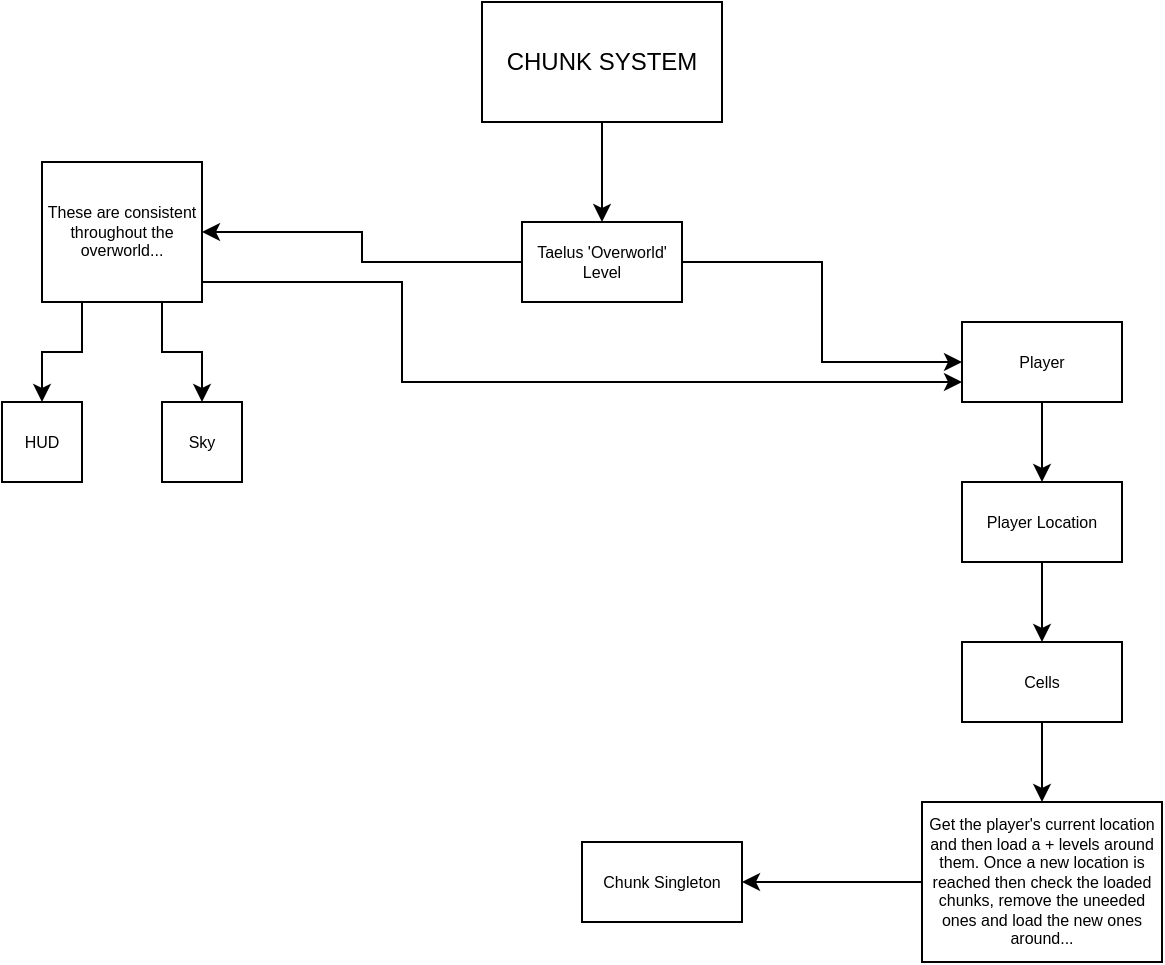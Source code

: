 <mxfile version="24.0.4" type="device">
  <diagram name="Page-1" id="izkWr9iO09L5bod1I85O">
    <mxGraphModel dx="726" dy="503" grid="1" gridSize="10" guides="1" tooltips="1" connect="1" arrows="1" fold="1" page="1" pageScale="1" pageWidth="850" pageHeight="1100" math="0" shadow="0">
      <root>
        <mxCell id="0" />
        <mxCell id="1" parent="0" />
        <mxCell id="CQCShAn1gHX7gaEHrSIB-1" style="edgeStyle=orthogonalEdgeStyle;rounded=0;orthogonalLoop=1;jettySize=auto;html=1;exitX=0.5;exitY=1;exitDx=0;exitDy=0;entryX=0.5;entryY=0;entryDx=0;entryDy=0;" parent="1" source="UlhIRSByfntT8-ibjQIL-1" target="UlhIRSByfntT8-ibjQIL-2" edge="1">
          <mxGeometry relative="1" as="geometry" />
        </mxCell>
        <mxCell id="UlhIRSByfntT8-ibjQIL-1" value="CHUNK SYSTEM" style="rounded=0;whiteSpace=wrap;html=1;" parent="1" vertex="1">
          <mxGeometry x="360" y="40" width="120" height="60" as="geometry" />
        </mxCell>
        <mxCell id="CQCShAn1gHX7gaEHrSIB-3" style="edgeStyle=orthogonalEdgeStyle;rounded=0;orthogonalLoop=1;jettySize=auto;html=1;exitX=0;exitY=0.5;exitDx=0;exitDy=0;entryX=1;entryY=0.5;entryDx=0;entryDy=0;" parent="1" source="UlhIRSByfntT8-ibjQIL-2" target="CQCShAn1gHX7gaEHrSIB-2" edge="1">
          <mxGeometry relative="1" as="geometry" />
        </mxCell>
        <mxCell id="CQCShAn1gHX7gaEHrSIB-5" style="edgeStyle=orthogonalEdgeStyle;rounded=0;orthogonalLoop=1;jettySize=auto;html=1;exitX=1;exitY=0.5;exitDx=0;exitDy=0;entryX=0;entryY=0.5;entryDx=0;entryDy=0;" parent="1" source="UlhIRSByfntT8-ibjQIL-2" target="CQCShAn1gHX7gaEHrSIB-4" edge="1">
          <mxGeometry relative="1" as="geometry" />
        </mxCell>
        <mxCell id="UlhIRSByfntT8-ibjQIL-2" value="Taelus &#39;Overworld&#39;&lt;div&gt;Level&lt;/div&gt;" style="rounded=0;whiteSpace=wrap;html=1;fontSize=8;" parent="1" vertex="1">
          <mxGeometry x="380" y="150" width="80" height="40" as="geometry" />
        </mxCell>
        <mxCell id="KKiVbppn9LLbFyPoO8va-3" style="edgeStyle=orthogonalEdgeStyle;rounded=0;orthogonalLoop=1;jettySize=auto;html=1;exitX=1;exitY=0.75;exitDx=0;exitDy=0;entryX=0;entryY=0.75;entryDx=0;entryDy=0;" parent="1" source="CQCShAn1gHX7gaEHrSIB-2" target="CQCShAn1gHX7gaEHrSIB-4" edge="1">
          <mxGeometry relative="1" as="geometry">
            <Array as="points">
              <mxPoint x="320" y="180" />
              <mxPoint x="320" y="230" />
            </Array>
          </mxGeometry>
        </mxCell>
        <mxCell id="KKiVbppn9LLbFyPoO8va-4" style="edgeStyle=orthogonalEdgeStyle;rounded=0;orthogonalLoop=1;jettySize=auto;html=1;exitX=0.25;exitY=1;exitDx=0;exitDy=0;entryX=0.5;entryY=0;entryDx=0;entryDy=0;" parent="1" source="CQCShAn1gHX7gaEHrSIB-2" target="KKiVbppn9LLbFyPoO8va-1" edge="1">
          <mxGeometry relative="1" as="geometry" />
        </mxCell>
        <mxCell id="KKiVbppn9LLbFyPoO8va-5" style="edgeStyle=orthogonalEdgeStyle;rounded=0;orthogonalLoop=1;jettySize=auto;html=1;exitX=0.75;exitY=1;exitDx=0;exitDy=0;entryX=0.5;entryY=0;entryDx=0;entryDy=0;" parent="1" source="CQCShAn1gHX7gaEHrSIB-2" target="KKiVbppn9LLbFyPoO8va-2" edge="1">
          <mxGeometry relative="1" as="geometry" />
        </mxCell>
        <mxCell id="CQCShAn1gHX7gaEHrSIB-2" value="These are consistent throughout the overworld..." style="rounded=0;whiteSpace=wrap;html=1;fontSize=8;" parent="1" vertex="1">
          <mxGeometry x="140" y="120" width="80" height="70" as="geometry" />
        </mxCell>
        <mxCell id="KKiVbppn9LLbFyPoO8va-8" style="edgeStyle=orthogonalEdgeStyle;rounded=0;orthogonalLoop=1;jettySize=auto;html=1;exitX=0.5;exitY=1;exitDx=0;exitDy=0;entryX=0.5;entryY=0;entryDx=0;entryDy=0;" parent="1" source="CQCShAn1gHX7gaEHrSIB-4" target="KKiVbppn9LLbFyPoO8va-7" edge="1">
          <mxGeometry relative="1" as="geometry" />
        </mxCell>
        <mxCell id="CQCShAn1gHX7gaEHrSIB-4" value="Player" style="rounded=0;whiteSpace=wrap;html=1;fontSize=8;" parent="1" vertex="1">
          <mxGeometry x="600" y="200" width="80" height="40" as="geometry" />
        </mxCell>
        <mxCell id="KKiVbppn9LLbFyPoO8va-1" value="HUD" style="rounded=0;whiteSpace=wrap;html=1;fontSize=8;" parent="1" vertex="1">
          <mxGeometry x="120" y="240" width="40" height="40" as="geometry" />
        </mxCell>
        <mxCell id="KKiVbppn9LLbFyPoO8va-2" value="Sky" style="rounded=0;whiteSpace=wrap;html=1;fontSize=8;" parent="1" vertex="1">
          <mxGeometry x="200" y="240" width="40" height="40" as="geometry" />
        </mxCell>
        <mxCell id="KKiVbppn9LLbFyPoO8va-11" style="edgeStyle=orthogonalEdgeStyle;rounded=0;orthogonalLoop=1;jettySize=auto;html=1;exitX=0.5;exitY=1;exitDx=0;exitDy=0;entryX=0.5;entryY=0;entryDx=0;entryDy=0;" parent="1" source="KKiVbppn9LLbFyPoO8va-6" target="KKiVbppn9LLbFyPoO8va-10" edge="1">
          <mxGeometry relative="1" as="geometry" />
        </mxCell>
        <mxCell id="KKiVbppn9LLbFyPoO8va-6" value="Cells" style="rounded=0;whiteSpace=wrap;html=1;fontSize=8;" parent="1" vertex="1">
          <mxGeometry x="600" y="360" width="80" height="40" as="geometry" />
        </mxCell>
        <mxCell id="KKiVbppn9LLbFyPoO8va-9" style="edgeStyle=orthogonalEdgeStyle;rounded=0;orthogonalLoop=1;jettySize=auto;html=1;exitX=0.5;exitY=1;exitDx=0;exitDy=0;entryX=0.5;entryY=0;entryDx=0;entryDy=0;" parent="1" source="KKiVbppn9LLbFyPoO8va-7" target="KKiVbppn9LLbFyPoO8va-6" edge="1">
          <mxGeometry relative="1" as="geometry" />
        </mxCell>
        <mxCell id="KKiVbppn9LLbFyPoO8va-7" value="Player Location" style="rounded=0;whiteSpace=wrap;html=1;fontSize=8;" parent="1" vertex="1">
          <mxGeometry x="600" y="280" width="80" height="40" as="geometry" />
        </mxCell>
        <mxCell id="I8gihhsPqOjJoZ8p-bm6-2" style="edgeStyle=orthogonalEdgeStyle;rounded=0;orthogonalLoop=1;jettySize=auto;html=1;exitX=0;exitY=0.5;exitDx=0;exitDy=0;entryX=1;entryY=0.5;entryDx=0;entryDy=0;" edge="1" parent="1" source="KKiVbppn9LLbFyPoO8va-10" target="I8gihhsPqOjJoZ8p-bm6-1">
          <mxGeometry relative="1" as="geometry" />
        </mxCell>
        <mxCell id="KKiVbppn9LLbFyPoO8va-10" value="Get the player&#39;s current location and then load a + levels around them. Once a new location is reached then check the loaded chunks, remove the uneeded ones and load the new ones around..." style="rounded=0;whiteSpace=wrap;html=1;fontSize=8;" parent="1" vertex="1">
          <mxGeometry x="580" y="440" width="120" height="80" as="geometry" />
        </mxCell>
        <mxCell id="I8gihhsPqOjJoZ8p-bm6-1" value="Chunk Singleton" style="rounded=0;whiteSpace=wrap;html=1;fontSize=8;" vertex="1" parent="1">
          <mxGeometry x="410" y="460" width="80" height="40" as="geometry" />
        </mxCell>
      </root>
    </mxGraphModel>
  </diagram>
</mxfile>
